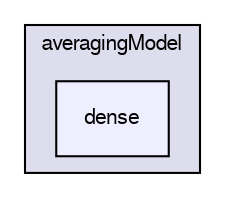 digraph "/home/cgoniva/CFDEM/CFDEM-x.x-2.1.x/CFDEMcoupling-PUBLIC/src/lagrangian/cfdemParticle/subModels/averagingModel/dense" {
  compound=true
  node [ fontsize="10", fontname="FreeSans"];
  edge [ labelfontsize="10", labelfontname="FreeSans"];
  subgraph clusterdir_2436c5e6fb7da85fbcc06dd5eb2ce0e4 {
    graph [ bgcolor="#ddddee", pencolor="black", label="averagingModel" fontname="FreeSans", fontsize="10", URL="dir_2436c5e6fb7da85fbcc06dd5eb2ce0e4.html"]
  dir_0ed54c5c5497c7740cd95de39e5c510b [shape=box, label="dense", style="filled", fillcolor="#eeeeff", pencolor="black", URL="dir_0ed54c5c5497c7740cd95de39e5c510b.html"];
  }
}
